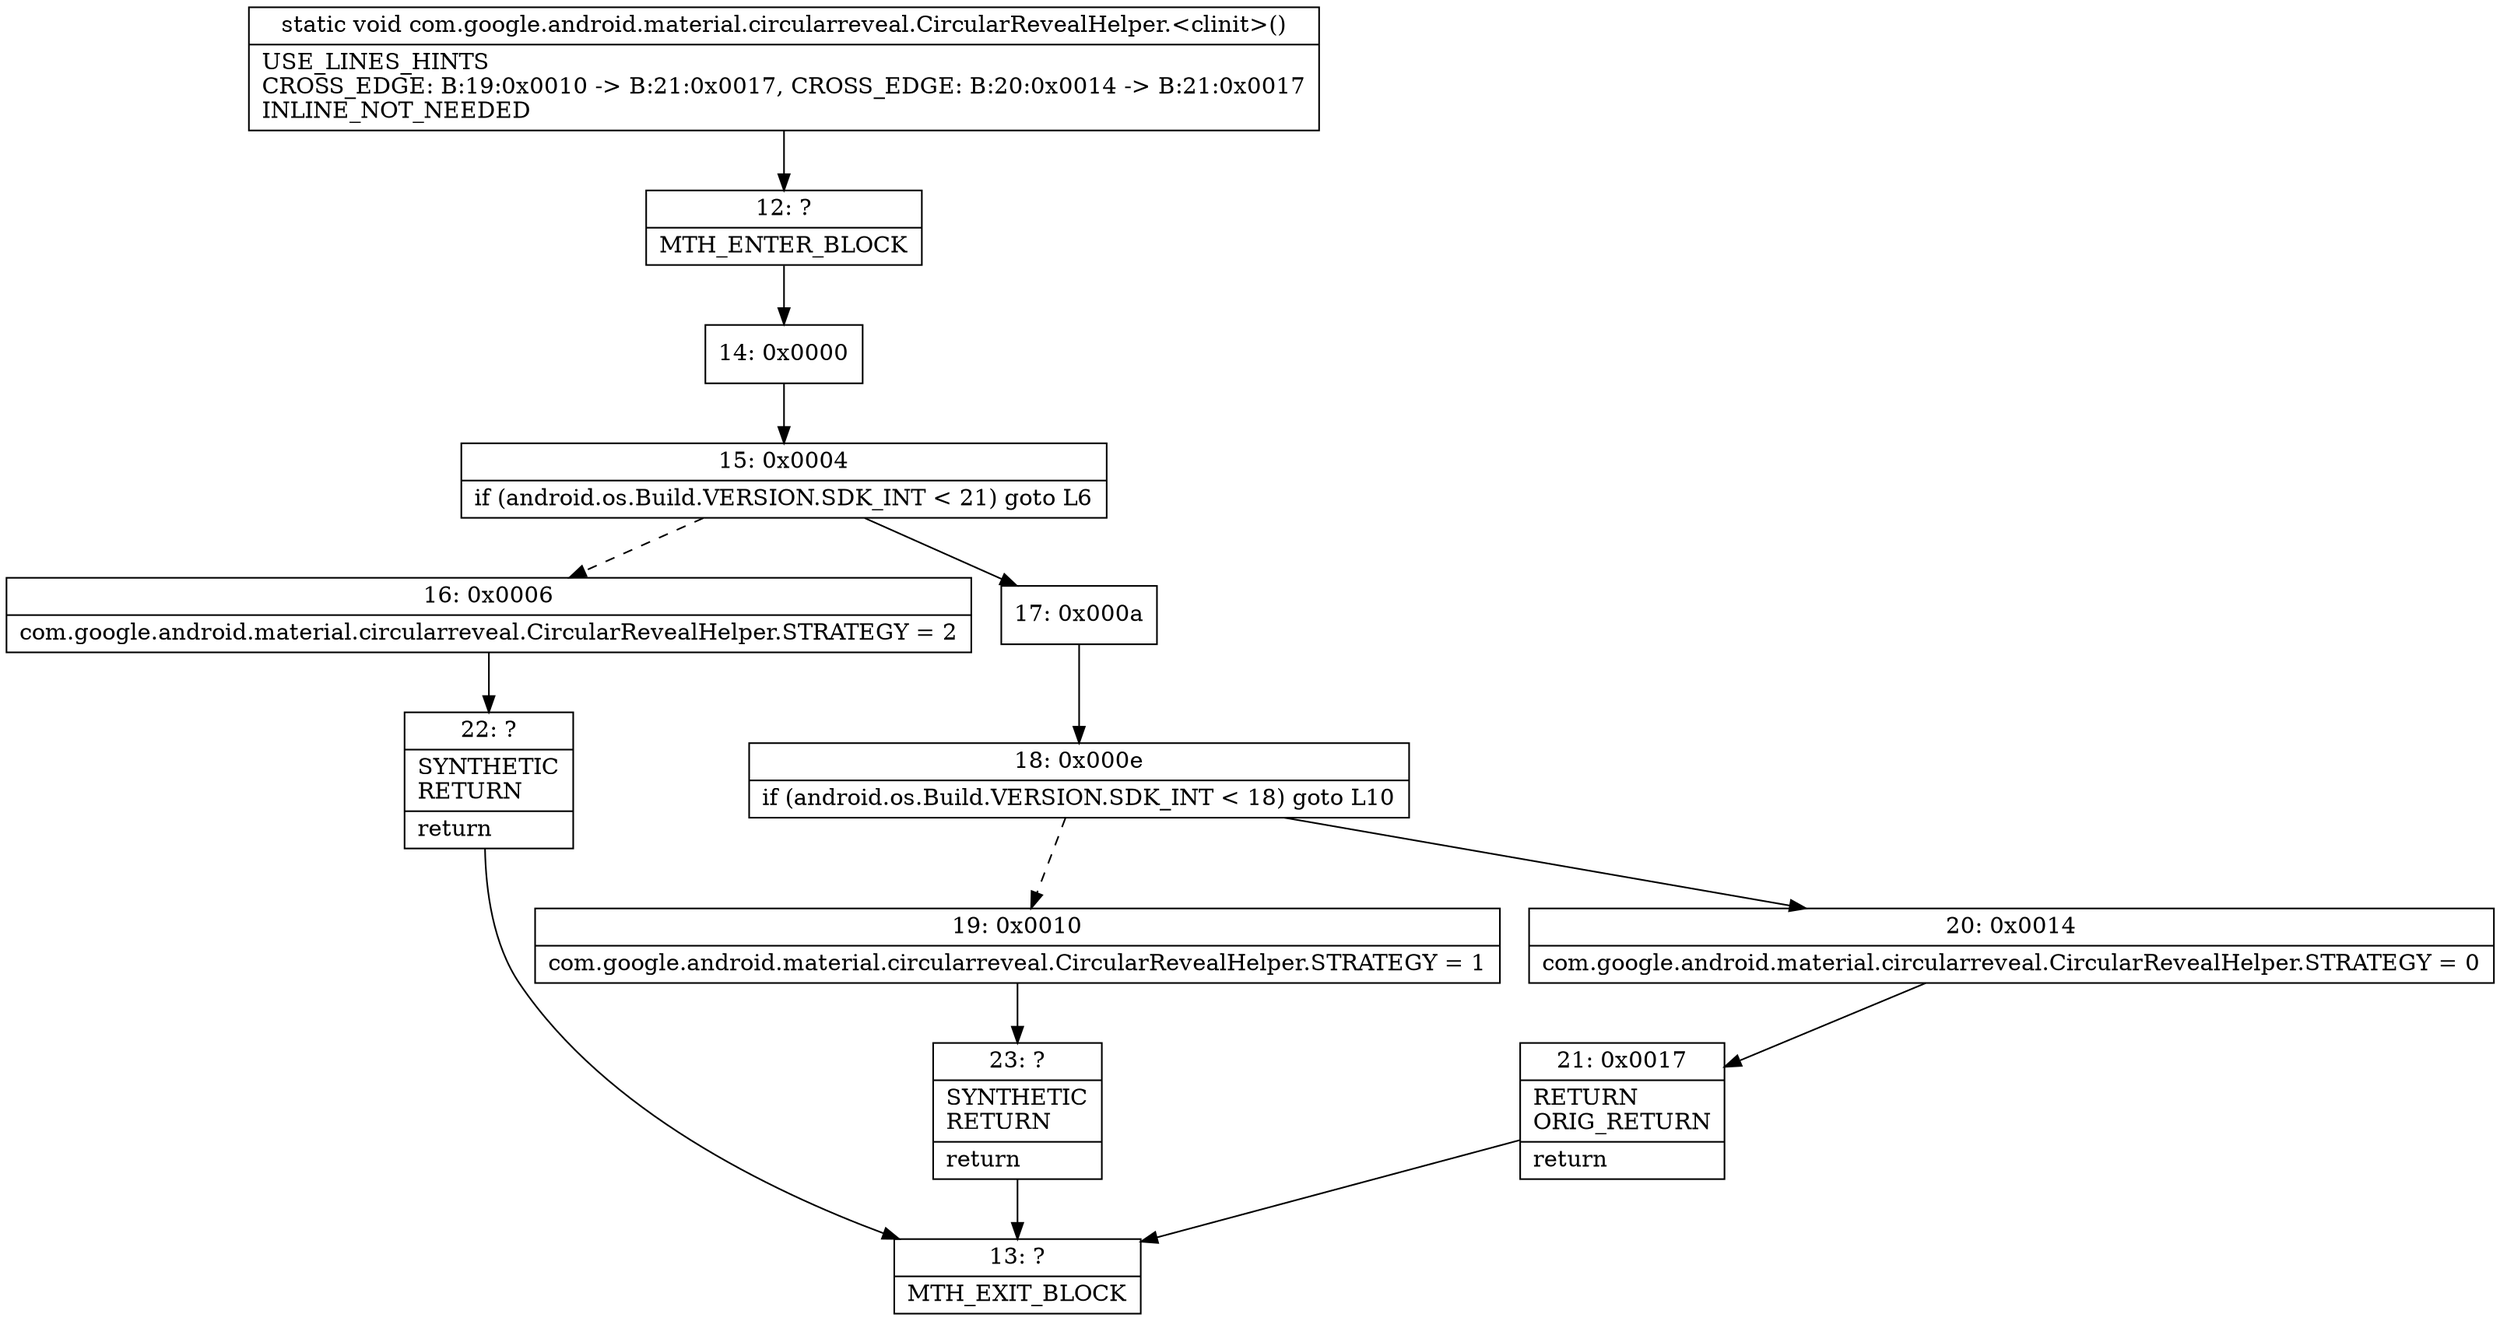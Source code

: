 digraph "CFG forcom.google.android.material.circularreveal.CircularRevealHelper.\<clinit\>()V" {
Node_12 [shape=record,label="{12\:\ ?|MTH_ENTER_BLOCK\l}"];
Node_14 [shape=record,label="{14\:\ 0x0000}"];
Node_15 [shape=record,label="{15\:\ 0x0004|if (android.os.Build.VERSION.SDK_INT \< 21) goto L6\l}"];
Node_16 [shape=record,label="{16\:\ 0x0006|com.google.android.material.circularreveal.CircularRevealHelper.STRATEGY = 2\l}"];
Node_22 [shape=record,label="{22\:\ ?|SYNTHETIC\lRETURN\l|return\l}"];
Node_13 [shape=record,label="{13\:\ ?|MTH_EXIT_BLOCK\l}"];
Node_17 [shape=record,label="{17\:\ 0x000a}"];
Node_18 [shape=record,label="{18\:\ 0x000e|if (android.os.Build.VERSION.SDK_INT \< 18) goto L10\l}"];
Node_19 [shape=record,label="{19\:\ 0x0010|com.google.android.material.circularreveal.CircularRevealHelper.STRATEGY = 1\l}"];
Node_23 [shape=record,label="{23\:\ ?|SYNTHETIC\lRETURN\l|return\l}"];
Node_20 [shape=record,label="{20\:\ 0x0014|com.google.android.material.circularreveal.CircularRevealHelper.STRATEGY = 0\l}"];
Node_21 [shape=record,label="{21\:\ 0x0017|RETURN\lORIG_RETURN\l|return\l}"];
MethodNode[shape=record,label="{static void com.google.android.material.circularreveal.CircularRevealHelper.\<clinit\>()  | USE_LINES_HINTS\lCROSS_EDGE: B:19:0x0010 \-\> B:21:0x0017, CROSS_EDGE: B:20:0x0014 \-\> B:21:0x0017\lINLINE_NOT_NEEDED\l}"];
MethodNode -> Node_12;Node_12 -> Node_14;
Node_14 -> Node_15;
Node_15 -> Node_16[style=dashed];
Node_15 -> Node_17;
Node_16 -> Node_22;
Node_22 -> Node_13;
Node_17 -> Node_18;
Node_18 -> Node_19[style=dashed];
Node_18 -> Node_20;
Node_19 -> Node_23;
Node_23 -> Node_13;
Node_20 -> Node_21;
Node_21 -> Node_13;
}

